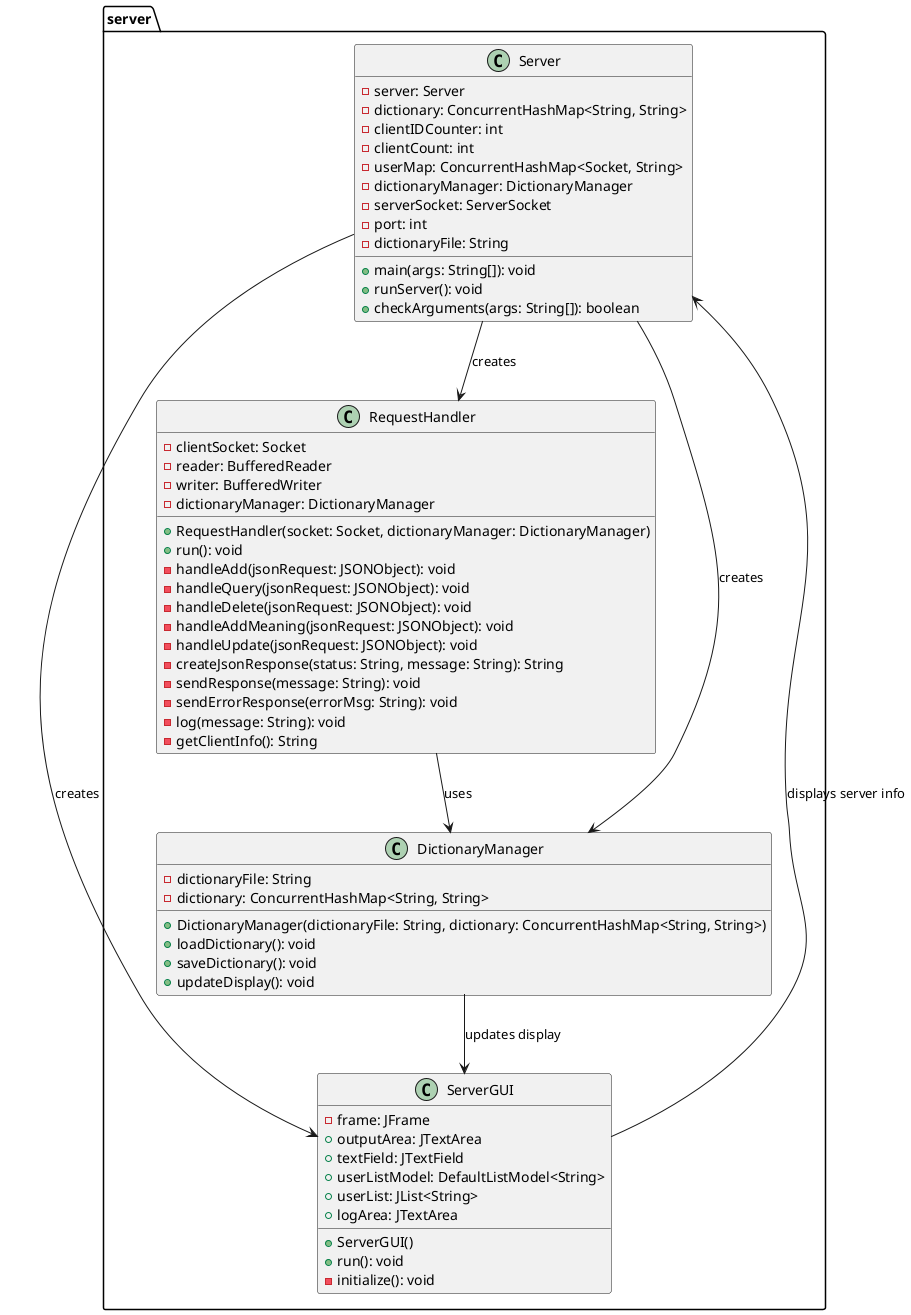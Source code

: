@startuml Server Class Diagram

package "server" {
    class Server {
        -server: Server
        -dictionary: ConcurrentHashMap<String, String>
        -clientIDCounter: int
        -clientCount: int
        -userMap: ConcurrentHashMap<Socket, String>
        -dictionaryManager: DictionaryManager
        -serverSocket: ServerSocket
        -port: int
        -dictionaryFile: String
        +main(args: String[]): void
        +runServer(): void
        +checkArguments(args: String[]): boolean
    }

    class ServerGUI {
        -frame: JFrame
        +outputArea: JTextArea
        +textField: JTextField
        +userListModel: DefaultListModel<String>
        +userList: JList<String>
        +logArea: JTextArea
        +ServerGUI()
        +run(): void
        -initialize(): void
    }

    class RequestHandler {
        -clientSocket: Socket
        -reader: BufferedReader
        -writer: BufferedWriter
        -dictionaryManager: DictionaryManager
        +RequestHandler(socket: Socket, dictionaryManager: DictionaryManager)
        +run(): void
        -handleAdd(jsonRequest: JSONObject): void
        -handleQuery(jsonRequest: JSONObject): void
        -handleDelete(jsonRequest: JSONObject): void
        -handleAddMeaning(jsonRequest: JSONObject): void
        -handleUpdate(jsonRequest: JSONObject): void
        -createJsonResponse(status: String, message: String): String
        -sendResponse(message: String): void
        -sendErrorResponse(errorMsg: String): void
        -log(message: String): void
        -getClientInfo(): String
    }

    class DictionaryManager {
        -dictionaryFile: String
        -dictionary: ConcurrentHashMap<String, String>
        +DictionaryManager(dictionaryFile: String, dictionary: ConcurrentHashMap<String, String>)
        +loadDictionary(): void
        +saveDictionary(): void
        +updateDisplay(): void
    }

    ' Relationships
    Server --> ServerGUI : creates
    Server --> DictionaryManager : creates
    Server --> RequestHandler : creates
    RequestHandler --> DictionaryManager : uses
    DictionaryManager --> ServerGUI : updates display
    ServerGUI --> Server : displays server info
}

@enduml 